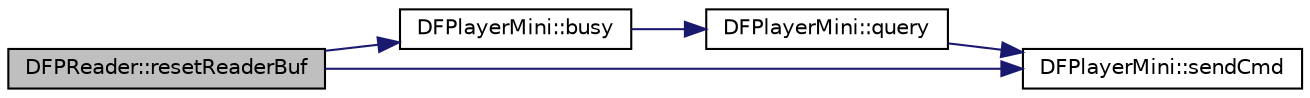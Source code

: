 digraph "DFPReader::resetReaderBuf"
{
  edge [fontname="Helvetica",fontsize="10",labelfontname="Helvetica",labelfontsize="10"];
  node [fontname="Helvetica",fontsize="10",shape=record];
  rankdir="LR";
  Node20 [label="DFPReader::resetReaderBuf",height=0.2,width=0.4,color="black", fillcolor="grey75", style="filled", fontcolor="black"];
  Node20 -> Node21 [color="midnightblue",fontsize="10",style="solid",fontname="Helvetica"];
  Node21 [label="DFPlayerMini::busy",height=0.2,width=0.4,color="black", fillcolor="white", style="filled",URL="$classDFPlayerMini.html#a77c49559ebb6df0e377f4bf2d691d588"];
  Node21 -> Node22 [color="midnightblue",fontsize="10",style="solid",fontname="Helvetica"];
  Node22 [label="DFPlayerMini::query",height=0.2,width=0.4,color="black", fillcolor="white", style="filled",URL="$classDFPlayerMini.html#a12c9990291d77489da556f990318ade5"];
  Node22 -> Node23 [color="midnightblue",fontsize="10",style="solid",fontname="Helvetica"];
  Node23 [label="DFPlayerMini::sendCmd",height=0.2,width=0.4,color="black", fillcolor="white", style="filled",URL="$classDFPlayerMini.html#a81cfb933970793106a39bec9a9a6d83e"];
  Node20 -> Node23 [color="midnightblue",fontsize="10",style="solid",fontname="Helvetica"];
}
